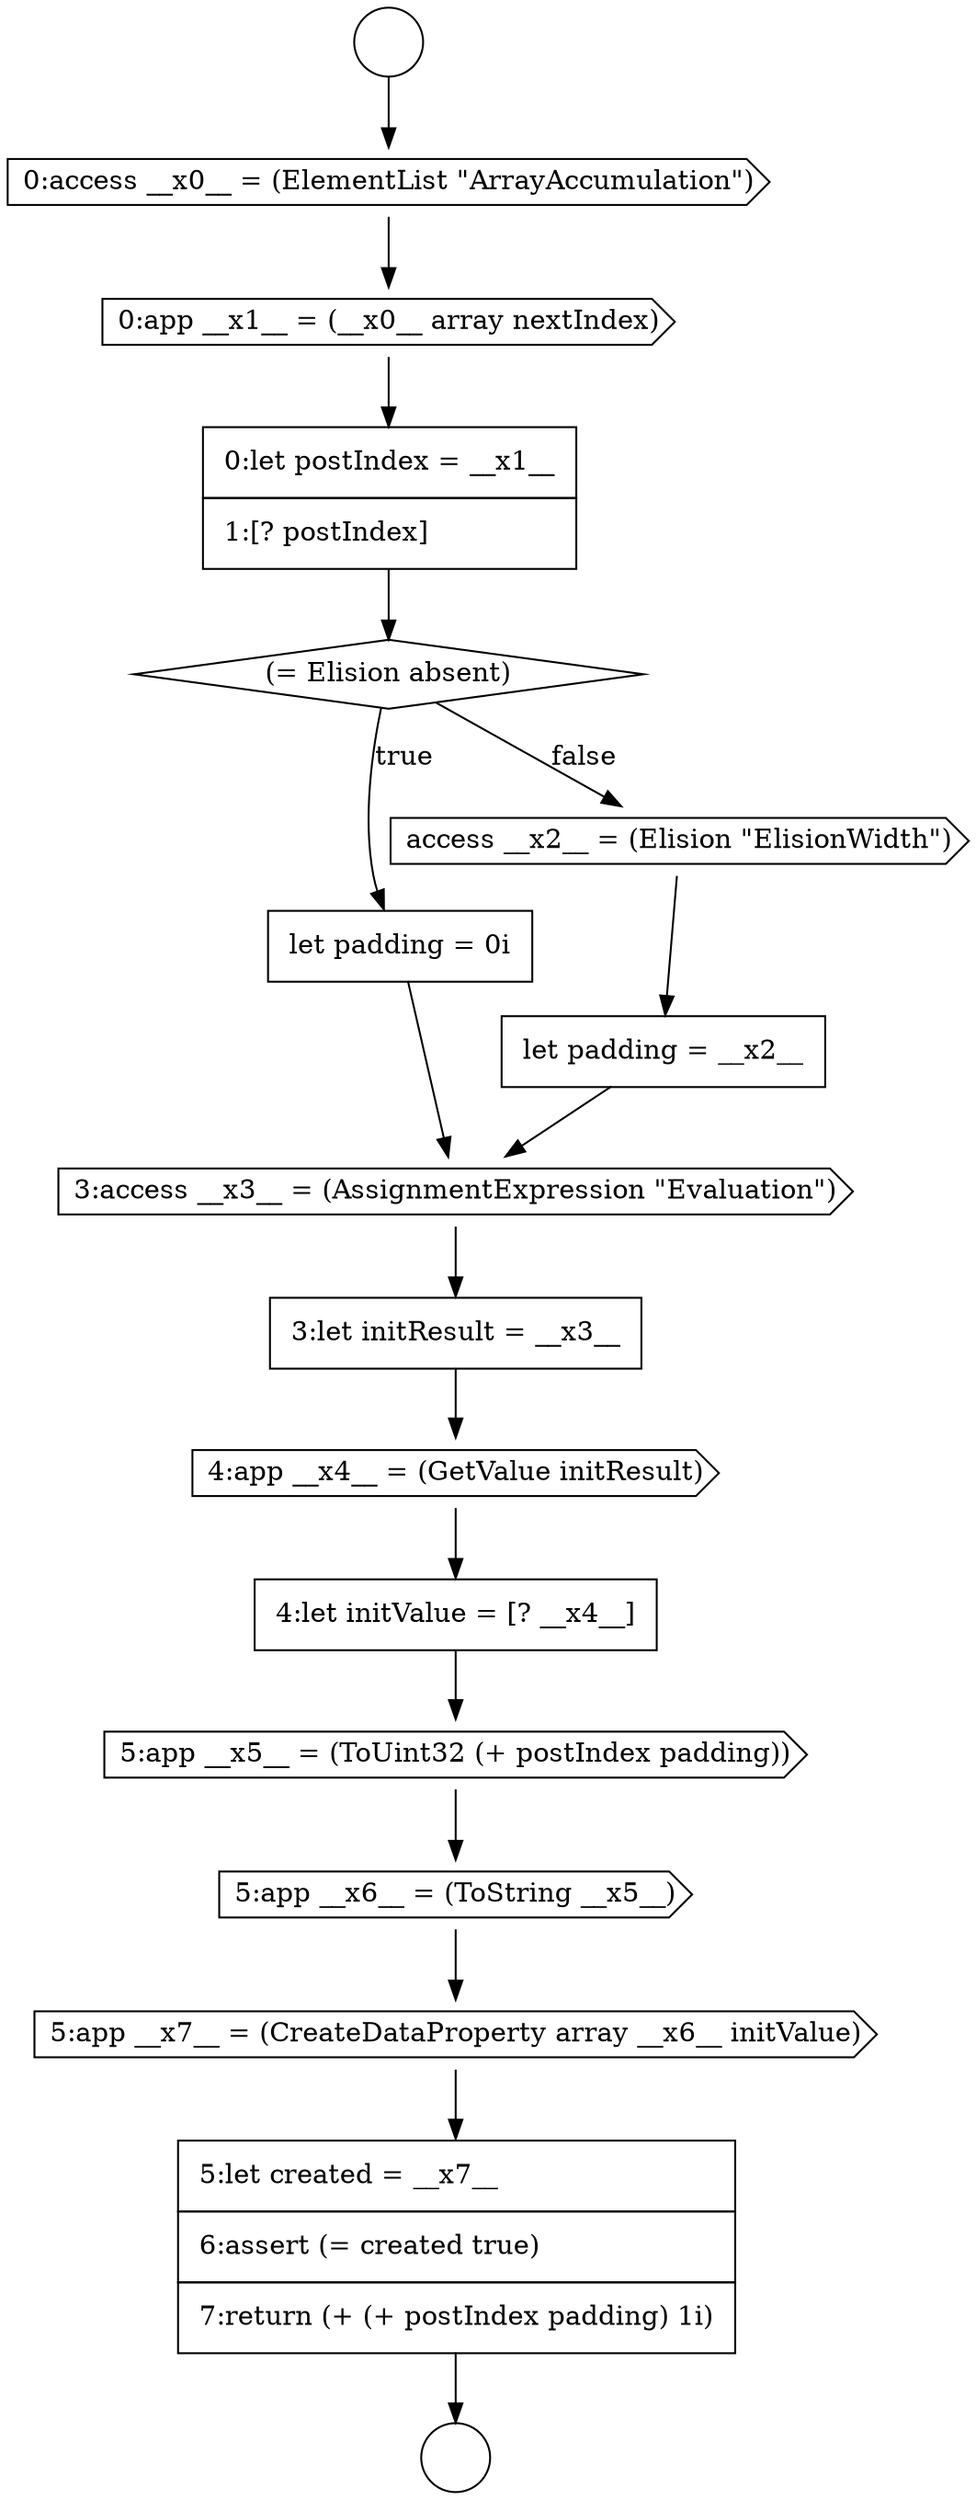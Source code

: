 digraph {
  node3285 [shape=cds, label=<<font color="black">3:access __x3__ = (AssignmentExpression &quot;Evaluation&quot;)</font>> color="black" fillcolor="white" style=filled]
  node3276 [shape=circle label=" " color="black" fillcolor="white" style=filled]
  node3281 [shape=diamond, label=<<font color="black">(= Elision absent)</font>> color="black" fillcolor="white" style=filled]
  node3280 [shape=none, margin=0, label=<<font color="black">
    <table border="0" cellborder="1" cellspacing="0" cellpadding="10">
      <tr><td align="left">0:let postIndex = __x1__</td></tr>
      <tr><td align="left">1:[? postIndex]</td></tr>
    </table>
  </font>> color="black" fillcolor="white" style=filled]
  node3290 [shape=cds, label=<<font color="black">5:app __x6__ = (ToString __x5__)</font>> color="black" fillcolor="white" style=filled]
  node3286 [shape=none, margin=0, label=<<font color="black">
    <table border="0" cellborder="1" cellspacing="0" cellpadding="10">
      <tr><td align="left">3:let initResult = __x3__</td></tr>
    </table>
  </font>> color="black" fillcolor="white" style=filled]
  node3282 [shape=none, margin=0, label=<<font color="black">
    <table border="0" cellborder="1" cellspacing="0" cellpadding="10">
      <tr><td align="left">let padding = 0i</td></tr>
    </table>
  </font>> color="black" fillcolor="white" style=filled]
  node3279 [shape=cds, label=<<font color="black">0:app __x1__ = (__x0__ array nextIndex)</font>> color="black" fillcolor="white" style=filled]
  node3289 [shape=cds, label=<<font color="black">5:app __x5__ = (ToUint32 (+ postIndex padding))</font>> color="black" fillcolor="white" style=filled]
  node3283 [shape=cds, label=<<font color="black">access __x2__ = (Elision &quot;ElisionWidth&quot;)</font>> color="black" fillcolor="white" style=filled]
  node3287 [shape=cds, label=<<font color="black">4:app __x4__ = (GetValue initResult)</font>> color="black" fillcolor="white" style=filled]
  node3288 [shape=none, margin=0, label=<<font color="black">
    <table border="0" cellborder="1" cellspacing="0" cellpadding="10">
      <tr><td align="left">4:let initValue = [? __x4__]</td></tr>
    </table>
  </font>> color="black" fillcolor="white" style=filled]
  node3284 [shape=none, margin=0, label=<<font color="black">
    <table border="0" cellborder="1" cellspacing="0" cellpadding="10">
      <tr><td align="left">let padding = __x2__</td></tr>
    </table>
  </font>> color="black" fillcolor="white" style=filled]
  node3291 [shape=cds, label=<<font color="black">5:app __x7__ = (CreateDataProperty array __x6__ initValue)</font>> color="black" fillcolor="white" style=filled]
  node3277 [shape=circle label=" " color="black" fillcolor="white" style=filled]
  node3278 [shape=cds, label=<<font color="black">0:access __x0__ = (ElementList &quot;ArrayAccumulation&quot;)</font>> color="black" fillcolor="white" style=filled]
  node3292 [shape=none, margin=0, label=<<font color="black">
    <table border="0" cellborder="1" cellspacing="0" cellpadding="10">
      <tr><td align="left">5:let created = __x7__</td></tr>
      <tr><td align="left">6:assert (= created true)</td></tr>
      <tr><td align="left">7:return (+ (+ postIndex padding) 1i)</td></tr>
    </table>
  </font>> color="black" fillcolor="white" style=filled]
  node3284 -> node3285 [ color="black"]
  node3292 -> node3277 [ color="black"]
  node3287 -> node3288 [ color="black"]
  node3281 -> node3282 [label=<<font color="black">true</font>> color="black"]
  node3281 -> node3283 [label=<<font color="black">false</font>> color="black"]
  node3278 -> node3279 [ color="black"]
  node3276 -> node3278 [ color="black"]
  node3289 -> node3290 [ color="black"]
  node3280 -> node3281 [ color="black"]
  node3285 -> node3286 [ color="black"]
  node3291 -> node3292 [ color="black"]
  node3279 -> node3280 [ color="black"]
  node3282 -> node3285 [ color="black"]
  node3286 -> node3287 [ color="black"]
  node3288 -> node3289 [ color="black"]
  node3290 -> node3291 [ color="black"]
  node3283 -> node3284 [ color="black"]
}
